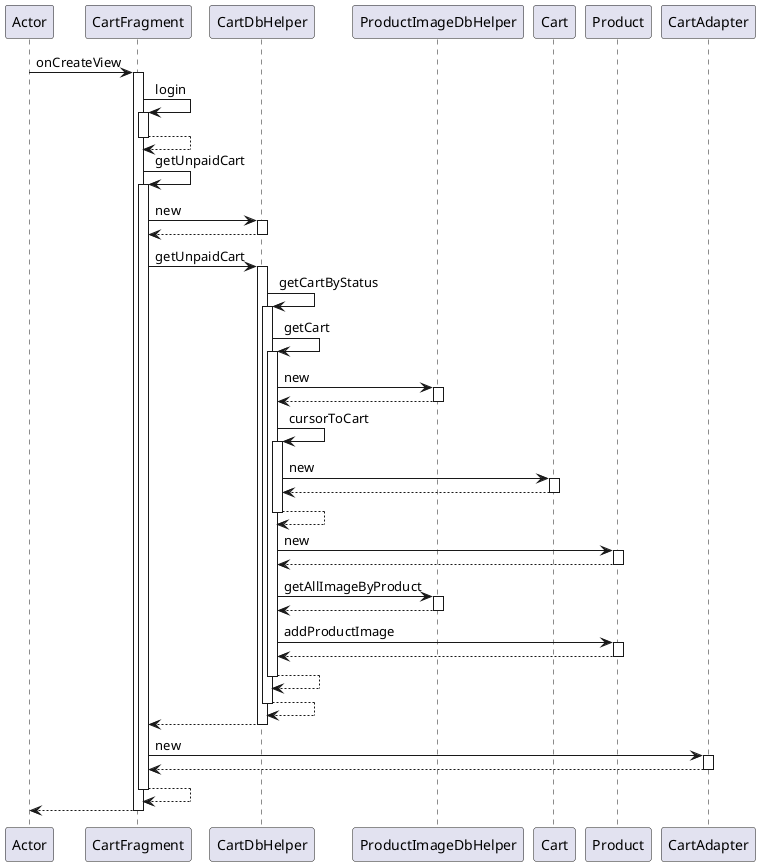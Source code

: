 @startuml
participant Actor
Actor -> CartFragment : onCreateView
activate CartFragment
CartFragment -> CartFragment : login
activate CartFragment
CartFragment --> CartFragment
deactivate CartFragment
CartFragment -> CartFragment : getUnpaidCart
activate CartFragment
CartFragment -> CartDbHelper : new
activate CartDbHelper
CartDbHelper --> CartFragment
deactivate CartDbHelper
CartFragment -> CartDbHelper : getUnpaidCart
activate CartDbHelper
CartDbHelper -> CartDbHelper : getCartByStatus
activate CartDbHelper
CartDbHelper -> CartDbHelper : getCart
activate CartDbHelper
CartDbHelper -> ProductImageDbHelper : new
activate ProductImageDbHelper
ProductImageDbHelper --> CartDbHelper
deactivate ProductImageDbHelper
CartDbHelper -> CartDbHelper : cursorToCart
activate CartDbHelper
CartDbHelper -> Cart : new
activate Cart
Cart --> CartDbHelper
deactivate Cart
CartDbHelper --> CartDbHelper
deactivate CartDbHelper
CartDbHelper -> Product : new
activate Product
Product --> CartDbHelper
deactivate Product
CartDbHelper -> ProductImageDbHelper : getAllImageByProduct
activate ProductImageDbHelper
ProductImageDbHelper --> CartDbHelper
deactivate ProductImageDbHelper
CartDbHelper -> Product : addProductImage
activate Product
Product --> CartDbHelper
deactivate Product
CartDbHelper --> CartDbHelper
deactivate CartDbHelper
CartDbHelper --> CartDbHelper
deactivate CartDbHelper
CartDbHelper --> CartFragment
deactivate CartDbHelper
CartFragment -> CartAdapter : new
activate CartAdapter
CartAdapter --> CartFragment
deactivate CartAdapter
CartFragment --> CartFragment
deactivate CartFragment
return
@enduml